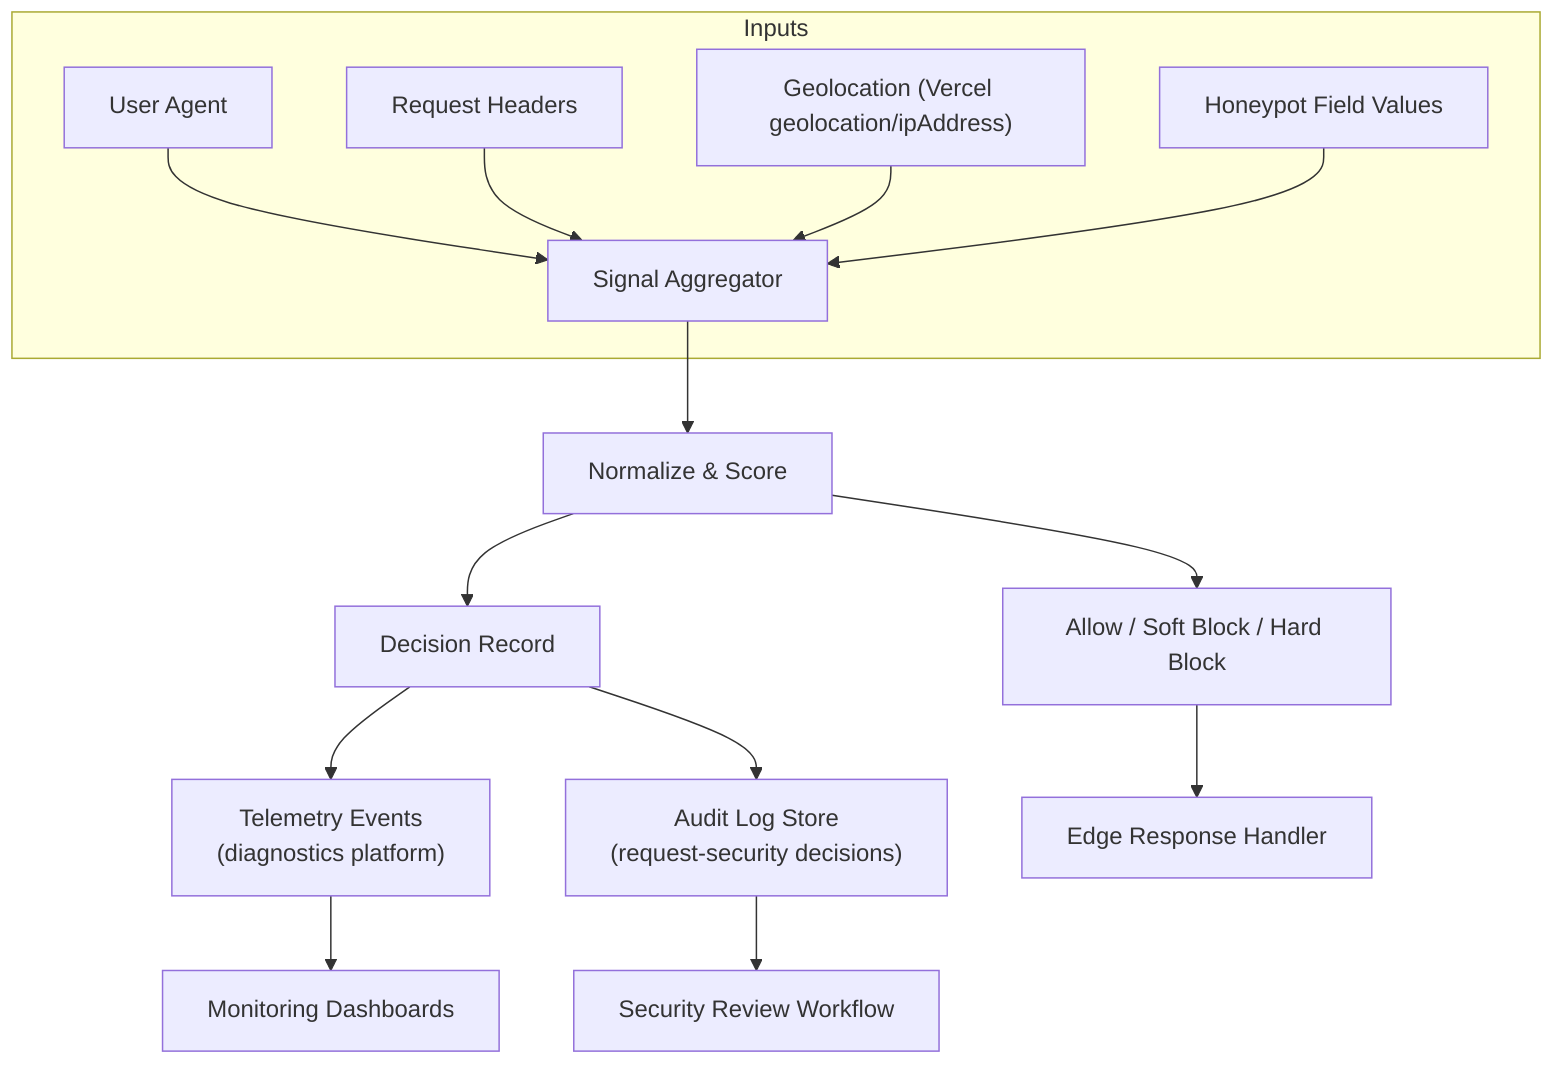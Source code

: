 flowchart TB
    subgraph Inputs
        UA["User Agent"] --> Signals
        Headers["Request Headers"] --> Signals
        Geo["Geolocation (Vercel geolocation/ipAddress)"] --> Signals
        Honeypot["Honeypot Field Values"] --> Signals
    end

    Signals["Signal Aggregator"] --> Normalized["Normalize & Score"]
    Normalized --> DecisionRecord["Decision Record"]
    DecisionRecord --> Telemetry["Telemetry Events\n(diagnostics platform)"]
    DecisionRecord --> AuditLog["Audit Log Store\n(request-security decisions)"]
    Normalized --> Outcome["Allow / Soft Block / Hard Block"]
    Outcome --> Response["Edge Response Handler"]
    Telemetry --> Monitoring["Monitoring Dashboards"]
    AuditLog --> Review["Security Review Workflow"]